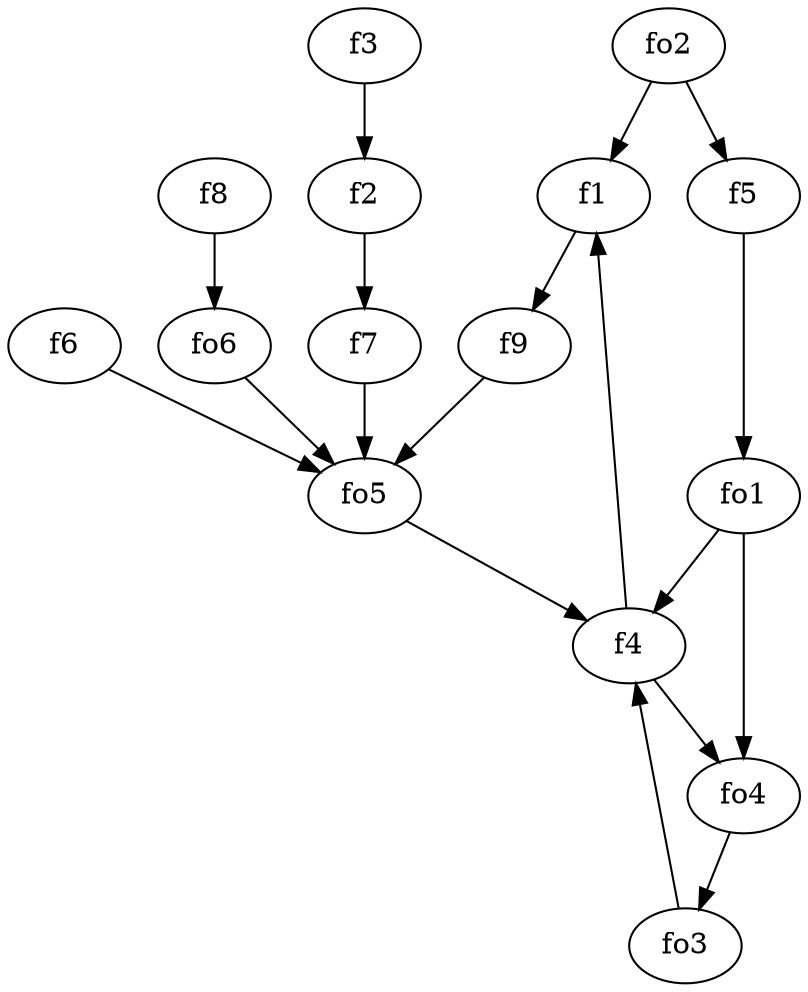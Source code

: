 strict digraph  {
f1;
f2;
f3;
f4;
f5;
f6;
f7;
f8;
f9;
fo1;
fo2;
fo3;
fo4;
fo5;
fo6;
f1 -> f9  [weight=2];
f2 -> f7  [weight=2];
f3 -> f2  [weight=2];
f4 -> fo4  [weight=2];
f4 -> f1  [weight=2];
f5 -> fo1  [weight=2];
f6 -> fo5  [weight=2];
f7 -> fo5  [weight=2];
f8 -> fo6  [weight=2];
f9 -> fo5  [weight=2];
fo1 -> fo4  [weight=2];
fo1 -> f4  [weight=2];
fo2 -> f1  [weight=2];
fo2 -> f5  [weight=2];
fo3 -> f4  [weight=2];
fo4 -> fo3  [weight=2];
fo5 -> f4  [weight=2];
fo6 -> fo5  [weight=2];
}
